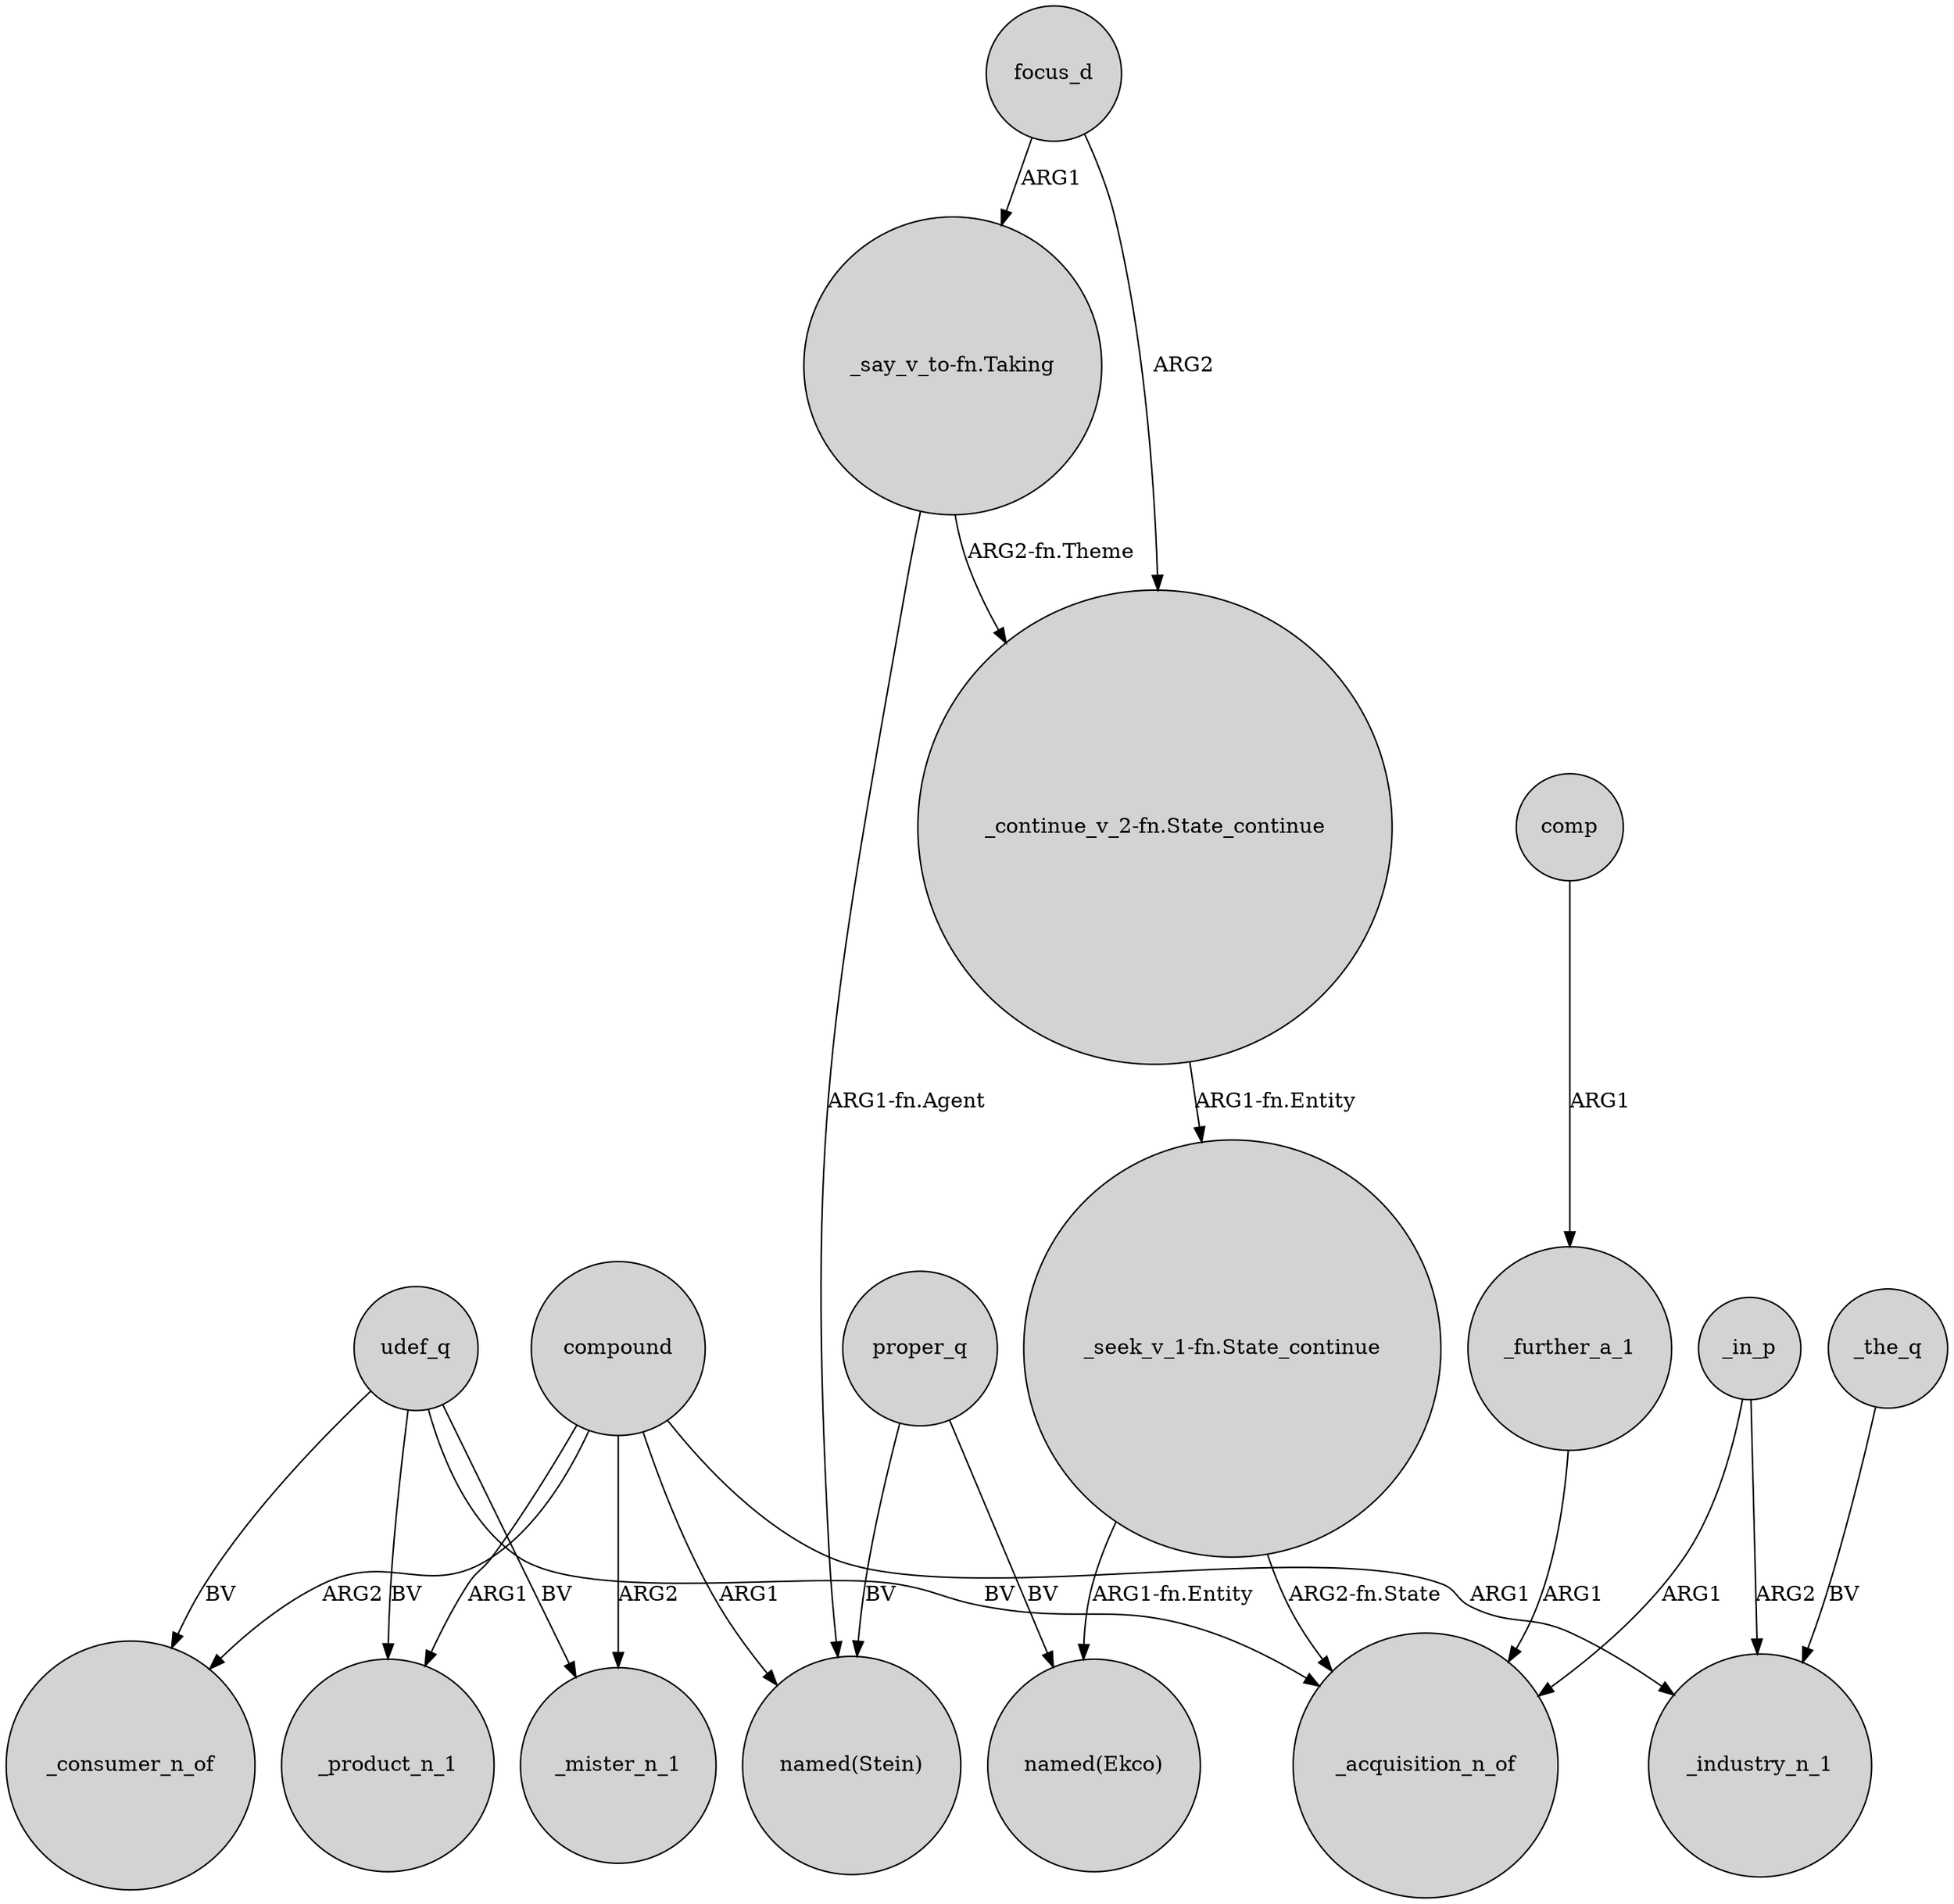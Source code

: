digraph {
	node [shape=circle style=filled]
	compound -> _mister_n_1 [label=ARG2]
	_further_a_1 -> _acquisition_n_of [label=ARG1]
	focus_d -> "_say_v_to-fn.Taking" [label=ARG1]
	"_say_v_to-fn.Taking" -> "named(Stein)" [label="ARG1-fn.Agent"]
	udef_q -> _product_n_1 [label=BV]
	udef_q -> _mister_n_1 [label=BV]
	compound -> _industry_n_1 [label=ARG1]
	proper_q -> "named(Ekco)" [label=BV]
	"_continue_v_2-fn.State_continue" -> "_seek_v_1-fn.State_continue" [label="ARG1-fn.Entity"]
	"_seek_v_1-fn.State_continue" -> "named(Ekco)" [label="ARG1-fn.Entity"]
	_in_p -> _industry_n_1 [label=ARG2]
	proper_q -> "named(Stein)" [label=BV]
	compound -> "named(Stein)" [label=ARG1]
	udef_q -> _consumer_n_of [label=BV]
	"_say_v_to-fn.Taking" -> "_continue_v_2-fn.State_continue" [label="ARG2-fn.Theme"]
	comp -> _further_a_1 [label=ARG1]
	compound -> _consumer_n_of [label=ARG2]
	compound -> _product_n_1 [label=ARG1]
	focus_d -> "_continue_v_2-fn.State_continue" [label=ARG2]
	_the_q -> _industry_n_1 [label=BV]
	"_seek_v_1-fn.State_continue" -> _acquisition_n_of [label="ARG2-fn.State"]
	_in_p -> _acquisition_n_of [label=ARG1]
	udef_q -> _acquisition_n_of [label=BV]
}
